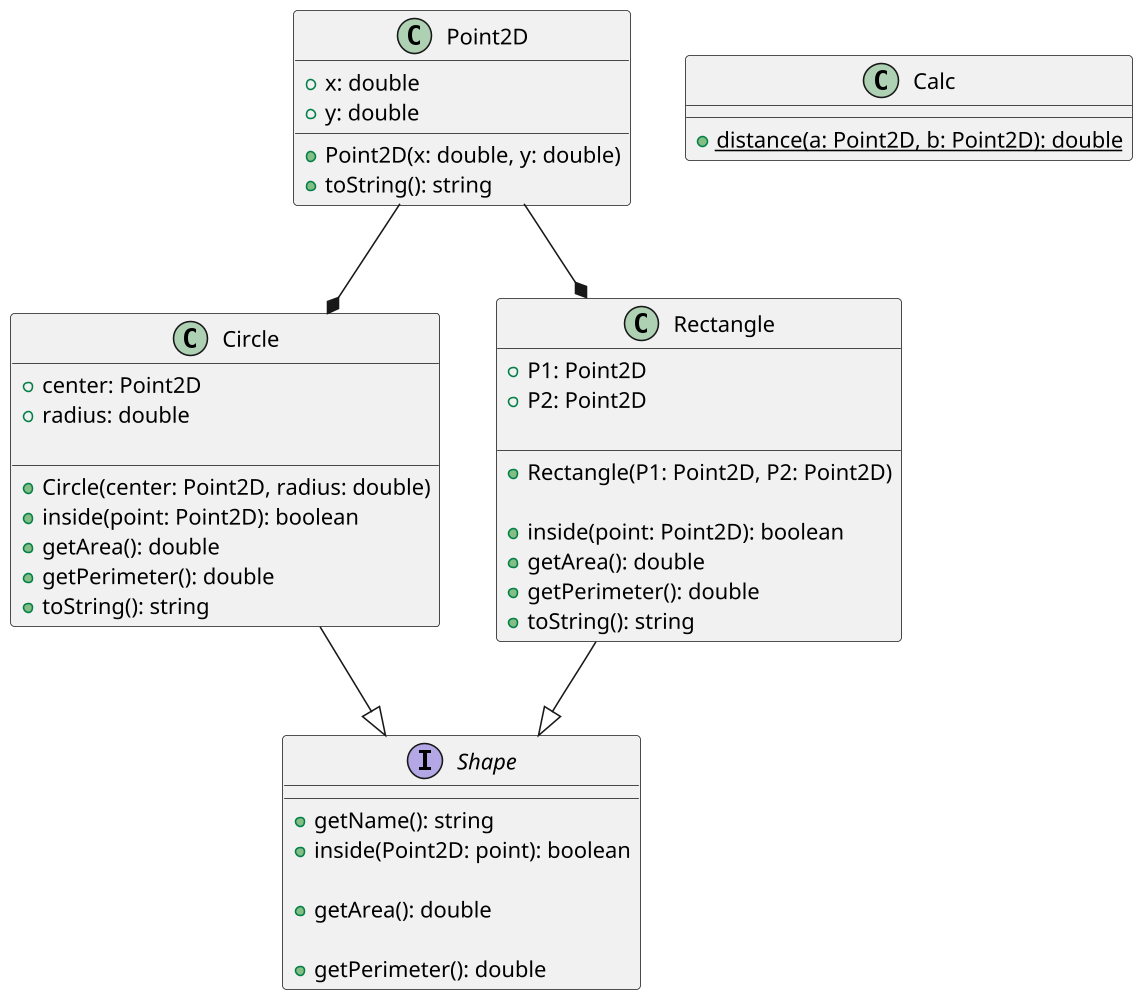 
@startuml

skinparam defaultFontName "Source Code Pro"
skinparam dpi 150



class Point2D {
    + x: double
    + y: double
    
    + Point2D(x: double, y: double)
    + toString(): string
}

class Calc {
    + {static} distance(a: Point2D, b: Point2D): double
}

interface Shape {
    ' getName(): string
    + getName(): string

    ' os métodos abaixo não são implementadas
    ' na classe Shape, apenas nas classes filhas

    ' retorna se o ponto está dentro da forma
    + inside(Point2D: point): boolean

    ' retorna a área da forma
    + getArea(): double

    ' retorna o perímetro da forma
    + getPerimeter(): double
}

class Circle {
    + center: Point2D
    + radius: double

    __
    + Circle(center: Point2D, radius: double)
    + inside(point: Point2D): boolean
    + getArea(): double
    + getPerimeter(): double
    + toString(): string
}

class Rectangle {
    + P1: Point2D
    + P2: Point2D

    __
    + Rectangle(P1: Point2D, P2: Point2D)

    + inside(point: Point2D): boolean
    + getArea(): double
    + getPerimeter(): double
    + toString(): string
}


Circle --|> Shape
Rectangle --|> Shape
Point2D  --*  Circle
Point2D  --*  Rectangle
@enduml
